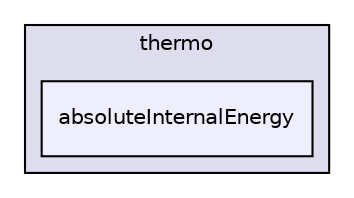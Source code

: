 digraph "src/thermophysicalModels/specie/thermo/absoluteInternalEnergy" {
  bgcolor=transparent;
  compound=true
  node [ fontsize="10", fontname="Helvetica"];
  edge [ labelfontsize="10", labelfontname="Helvetica"];
  subgraph clusterdir_52d55d2fbf4a26d00084c41bddaf4722 {
    graph [ bgcolor="#ddddee", pencolor="black", label="thermo" fontname="Helvetica", fontsize="10", URL="dir_52d55d2fbf4a26d00084c41bddaf4722.html"]
  dir_5a05e0524c708d859dc5fd16434e2fd1 [shape=box, label="absoluteInternalEnergy", style="filled", fillcolor="#eeeeff", pencolor="black", URL="dir_5a05e0524c708d859dc5fd16434e2fd1.html"];
  }
}
